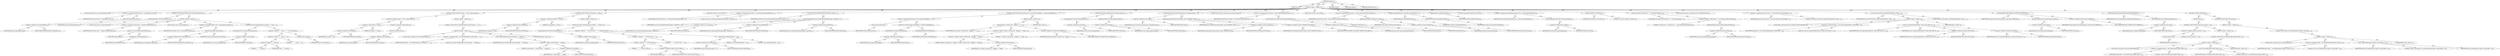 digraph "execute" {  
"111669149702" [label = <(METHOD,execute)<SUB>143</SUB>> ]
"115964116996" [label = <(PARAM,this)<SUB>143</SUB>> ]
"25769803784" [label = <(BLOCK,&lt;empty&gt;,&lt;empty&gt;)<SUB>143</SUB>> ]
"94489280514" [label = <(LOCAL,Enumeration iter: java.util.Enumeration)<SUB>146</SUB>> ]
"30064771113" [label = <(&lt;operator&gt;.assignment,Enumeration iter = optionalAttrs.keys())<SUB>146</SUB>> ]
"68719476770" [label = <(IDENTIFIER,iter,Enumeration iter = optionalAttrs.keys())<SUB>146</SUB>> ]
"30064771114" [label = <(keys,this.optionalAttrs.keys())<SUB>146</SUB>> ]
"30064771115" [label = <(&lt;operator&gt;.fieldAccess,this.optionalAttrs)<SUB>146</SUB>> ]
"68719476771" [label = <(IDENTIFIER,this,this.optionalAttrs.keys())> ]
"55834574865" [label = <(FIELD_IDENTIFIER,optionalAttrs,optionalAttrs)<SUB>146</SUB>> ]
"47244640256" [label = <(CONTROL_STRUCTURE,WHILE,while (iter.hasMoreElements()))<SUB>147</SUB>> ]
"30064771116" [label = <(hasMoreElements,iter.hasMoreElements())<SUB>147</SUB>> ]
"68719476772" [label = <(IDENTIFIER,iter,iter.hasMoreElements())<SUB>147</SUB>> ]
"25769803785" [label = <(BLOCK,&lt;empty&gt;,&lt;empty&gt;)<SUB>147</SUB>> ]
"94489280515" [label = <(LOCAL,String name: java.lang.String)<SUB>148</SUB>> ]
"30064771117" [label = <(&lt;operator&gt;.assignment,String name = (String) iter.nextElement())<SUB>148</SUB>> ]
"68719476773" [label = <(IDENTIFIER,name,String name = (String) iter.nextElement())<SUB>148</SUB>> ]
"30064771118" [label = <(&lt;operator&gt;.cast,(String) iter.nextElement())<SUB>148</SUB>> ]
"180388626434" [label = <(TYPE_REF,String,String)<SUB>148</SUB>> ]
"30064771119" [label = <(nextElement,iter.nextElement())<SUB>148</SUB>> ]
"68719476774" [label = <(IDENTIFIER,iter,iter.nextElement())<SUB>148</SUB>> ]
"94489280516" [label = <(LOCAL,Object value: java.lang.Object)<SUB>149</SUB>> ]
"30064771120" [label = <(&lt;operator&gt;.assignment,Object value = optionalAttrs.get(name))<SUB>149</SUB>> ]
"68719476775" [label = <(IDENTIFIER,value,Object value = optionalAttrs.get(name))<SUB>149</SUB>> ]
"30064771121" [label = <(get,this.optionalAttrs.get(name))<SUB>149</SUB>> ]
"30064771122" [label = <(&lt;operator&gt;.fieldAccess,this.optionalAttrs)<SUB>149</SUB>> ]
"68719476776" [label = <(IDENTIFIER,this,this.optionalAttrs.get(name))> ]
"55834574866" [label = <(FIELD_IDENTIFIER,optionalAttrs,optionalAttrs)<SUB>149</SUB>> ]
"68719476777" [label = <(IDENTIFIER,name,this.optionalAttrs.get(name))<SUB>149</SUB>> ]
"30064771123" [label = <(setValue,this.cmdl.createArgument().setValue(&quot;-&quot; + name ...)<SUB>150</SUB>> ]
"30064771124" [label = <(createArgument,this.cmdl.createArgument())<SUB>150</SUB>> ]
"30064771125" [label = <(&lt;operator&gt;.fieldAccess,this.cmdl)<SUB>150</SUB>> ]
"68719476778" [label = <(IDENTIFIER,this,this.cmdl.createArgument())> ]
"55834574867" [label = <(FIELD_IDENTIFIER,cmdl,cmdl)<SUB>150</SUB>> ]
"30064771126" [label = <(&lt;operator&gt;.addition,&quot;-&quot; + name + &quot;:&quot; + value.toString())<SUB>151</SUB>> ]
"30064771127" [label = <(&lt;operator&gt;.addition,&quot;-&quot; + name + &quot;:&quot;)<SUB>151</SUB>> ]
"30064771128" [label = <(&lt;operator&gt;.addition,&quot;-&quot; + name)<SUB>151</SUB>> ]
"90194313221" [label = <(LITERAL,&quot;-&quot;,&quot;-&quot; + name)<SUB>151</SUB>> ]
"68719476779" [label = <(IDENTIFIER,name,&quot;-&quot; + name)<SUB>151</SUB>> ]
"90194313222" [label = <(LITERAL,&quot;:&quot;,&quot;-&quot; + name + &quot;:&quot;)<SUB>151</SUB>> ]
"30064771129" [label = <(toString,value.toString())<SUB>151</SUB>> ]
"68719476780" [label = <(IDENTIFIER,value,value.toString())<SUB>151</SUB>> ]
"47244640257" [label = <(CONTROL_STRUCTURE,IF,if (target == null || !target.isFile()))<SUB>154</SUB>> ]
"30064771130" [label = <(&lt;operator&gt;.logicalOr,target == null || !target.isFile())<SUB>154</SUB>> ]
"30064771131" [label = <(&lt;operator&gt;.equals,target == null)<SUB>154</SUB>> ]
"30064771132" [label = <(&lt;operator&gt;.fieldAccess,this.target)<SUB>154</SUB>> ]
"68719476781" [label = <(IDENTIFIER,this,target == null)> ]
"55834574868" [label = <(FIELD_IDENTIFIER,target,target)<SUB>154</SUB>> ]
"90194313223" [label = <(LITERAL,null,target == null)<SUB>154</SUB>> ]
"30064771133" [label = <(&lt;operator&gt;.logicalNot,!target.isFile())<SUB>154</SUB>> ]
"30064771134" [label = <(isFile,this.target.isFile())<SUB>154</SUB>> ]
"30064771135" [label = <(&lt;operator&gt;.fieldAccess,this.target)<SUB>154</SUB>> ]
"68719476782" [label = <(IDENTIFIER,this,this.target.isFile())> ]
"55834574869" [label = <(FIELD_IDENTIFIER,target,target)<SUB>154</SUB>> ]
"25769803786" [label = <(BLOCK,&lt;empty&gt;,&lt;empty&gt;)<SUB>154</SUB>> ]
"30064771136" [label = <(&lt;operator&gt;.throw,throw new BuildException(&quot;Invalid target: &quot; + t...)<SUB>155</SUB>> ]
"25769803787" [label = <(BLOCK,&lt;empty&gt;,&lt;empty&gt;)<SUB>155</SUB>> ]
"94489280517" [label = <(LOCAL,$obj2: org.apache.tools.ant.BuildException)<SUB>155</SUB>> ]
"30064771137" [label = <(&lt;operator&gt;.assignment,$obj2 = new BuildException(&quot;Invalid target: &quot; +...)<SUB>155</SUB>> ]
"68719476783" [label = <(IDENTIFIER,$obj2,$obj2 = new BuildException(&quot;Invalid target: &quot; +...)<SUB>155</SUB>> ]
"30064771138" [label = <(&lt;operator&gt;.alloc,new BuildException(&quot;Invalid target: &quot; + target))<SUB>155</SUB>> ]
"30064771139" [label = <(&lt;init&gt;,new BuildException(&quot;Invalid target: &quot; + target))<SUB>155</SUB>> ]
"68719476784" [label = <(IDENTIFIER,$obj2,new BuildException(&quot;Invalid target: &quot; + target))<SUB>155</SUB>> ]
"30064771140" [label = <(&lt;operator&gt;.addition,&quot;Invalid target: &quot; + target)<SUB>155</SUB>> ]
"90194313224" [label = <(LITERAL,&quot;Invalid target: &quot;,&quot;Invalid target: &quot; + target)<SUB>155</SUB>> ]
"30064771141" [label = <(&lt;operator&gt;.fieldAccess,this.target)<SUB>155</SUB>> ]
"68719476785" [label = <(IDENTIFIER,this,&quot;Invalid target: &quot; + target)> ]
"55834574870" [label = <(FIELD_IDENTIFIER,target,target)<SUB>155</SUB>> ]
"68719476786" [label = <(IDENTIFIER,$obj2,&lt;empty&gt;)<SUB>155</SUB>> ]
"47244640258" [label = <(CONTROL_STRUCTURE,IF,if (outputFile != null))<SUB>158</SUB>> ]
"30064771142" [label = <(&lt;operator&gt;.notEquals,outputFile != null)<SUB>158</SUB>> ]
"30064771143" [label = <(&lt;operator&gt;.fieldAccess,this.outputFile)<SUB>158</SUB>> ]
"68719476787" [label = <(IDENTIFIER,this,outputFile != null)> ]
"55834574871" [label = <(FIELD_IDENTIFIER,outputFile,outputFile)<SUB>158</SUB>> ]
"90194313225" [label = <(LITERAL,null,outputFile != null)<SUB>158</SUB>> ]
"25769803788" [label = <(BLOCK,&lt;empty&gt;,&lt;empty&gt;)<SUB>158</SUB>> ]
"30064771144" [label = <(setValue,this.cmdl.createArgument().setValue(&quot;-&quot; + OUTPU...)<SUB>159</SUB>> ]
"30064771145" [label = <(createArgument,this.cmdl.createArgument())<SUB>159</SUB>> ]
"30064771146" [label = <(&lt;operator&gt;.fieldAccess,this.cmdl)<SUB>159</SUB>> ]
"68719476788" [label = <(IDENTIFIER,this,this.cmdl.createArgument())> ]
"55834574872" [label = <(FIELD_IDENTIFIER,cmdl,cmdl)<SUB>159</SUB>> ]
"30064771147" [label = <(&lt;operator&gt;.addition,&quot;-&quot; + OUTPUT_FILE + &quot;:&quot; + outputFile.replace('\...)<SUB>159</SUB>> ]
"30064771148" [label = <(&lt;operator&gt;.addition,&quot;-&quot; + OUTPUT_FILE + &quot;:&quot;)<SUB>159</SUB>> ]
"30064771149" [label = <(&lt;operator&gt;.addition,&quot;-&quot; + OUTPUT_FILE)<SUB>159</SUB>> ]
"90194313226" [label = <(LITERAL,&quot;-&quot;,&quot;-&quot; + OUTPUT_FILE)<SUB>159</SUB>> ]
"30064771150" [label = <(&lt;operator&gt;.fieldAccess,JJDoc.OUTPUT_FILE)<SUB>159</SUB>> ]
"180388626435" [label = <(TYPE_REF,JJDoc,JJDoc)<SUB>159</SUB>> ]
"55834574873" [label = <(FIELD_IDENTIFIER,OUTPUT_FILE,OUTPUT_FILE)<SUB>159</SUB>> ]
"90194313227" [label = <(LITERAL,&quot;:&quot;,&quot;-&quot; + OUTPUT_FILE + &quot;:&quot;)<SUB>159</SUB>> ]
"30064771151" [label = <(replace,this.outputFile.replace('\\', '/'))<SUB>160</SUB>> ]
"30064771152" [label = <(&lt;operator&gt;.fieldAccess,this.outputFile)<SUB>160</SUB>> ]
"68719476789" [label = <(IDENTIFIER,this,this.outputFile.replace('\\', '/'))> ]
"55834574874" [label = <(FIELD_IDENTIFIER,outputFile,outputFile)<SUB>160</SUB>> ]
"90194313228" [label = <(LITERAL,'\\',this.outputFile.replace('\\', '/'))<SUB>160</SUB>> ]
"90194313229" [label = <(LITERAL,'/',this.outputFile.replace('\\', '/'))<SUB>160</SUB>> ]
"94489280518" [label = <(LOCAL,File javaFile: java.io.File)<SUB>164</SUB>> ]
"30064771153" [label = <(&lt;operator&gt;.assignment,File javaFile = new File(createOutputFileName(t...)<SUB>164</SUB>> ]
"68719476790" [label = <(IDENTIFIER,javaFile,File javaFile = new File(createOutputFileName(t...)<SUB>164</SUB>> ]
"30064771154" [label = <(&lt;operator&gt;.alloc,new File(createOutputFileName(target, outputFil...)<SUB>164</SUB>> ]
"30064771155" [label = <(&lt;init&gt;,new File(createOutputFileName(target, outputFil...)<SUB>164</SUB>> ]
"68719476791" [label = <(IDENTIFIER,javaFile,new File(createOutputFileName(target, outputFil...)<SUB>164</SUB>> ]
"30064771156" [label = <(createOutputFileName,this.createOutputFileName(target, outputFile, p...)<SUB>164</SUB>> ]
"68719476740" [label = <(IDENTIFIER,this,this.createOutputFileName(target, outputFile, p...)<SUB>164</SUB>> ]
"30064771157" [label = <(&lt;operator&gt;.fieldAccess,this.target)<SUB>164</SUB>> ]
"68719476792" [label = <(IDENTIFIER,this,this.createOutputFileName(target, outputFile, p...)> ]
"55834574875" [label = <(FIELD_IDENTIFIER,target,target)<SUB>164</SUB>> ]
"30064771158" [label = <(&lt;operator&gt;.fieldAccess,this.outputFile)<SUB>164</SUB>> ]
"68719476793" [label = <(IDENTIFIER,this,this.createOutputFileName(target, outputFile, p...)> ]
"55834574876" [label = <(FIELD_IDENTIFIER,outputFile,outputFile)<SUB>164</SUB>> ]
"30064771159" [label = <(&lt;operator&gt;.fieldAccess,this.plainText)<SUB>165</SUB>> ]
"68719476794" [label = <(IDENTIFIER,this,this.createOutputFileName(target, outputFile, p...)> ]
"55834574877" [label = <(FIELD_IDENTIFIER,plainText,plainText)<SUB>165</SUB>> ]
"47244640259" [label = <(CONTROL_STRUCTURE,IF,if (javaFile.exists() &amp;&amp; target.lastModified() &lt; javaFile.lastModified()))<SUB>167</SUB>> ]
"30064771160" [label = <(&lt;operator&gt;.logicalAnd,javaFile.exists() &amp;&amp; target.lastModified() &lt; ja...)<SUB>167</SUB>> ]
"30064771161" [label = <(exists,javaFile.exists())<SUB>167</SUB>> ]
"68719476795" [label = <(IDENTIFIER,javaFile,javaFile.exists())<SUB>167</SUB>> ]
"30064771162" [label = <(&lt;operator&gt;.lessThan,target.lastModified() &lt; javaFile.lastModified())<SUB>168</SUB>> ]
"30064771163" [label = <(lastModified,this.target.lastModified())<SUB>168</SUB>> ]
"30064771164" [label = <(&lt;operator&gt;.fieldAccess,this.target)<SUB>168</SUB>> ]
"68719476796" [label = <(IDENTIFIER,this,this.target.lastModified())> ]
"55834574878" [label = <(FIELD_IDENTIFIER,target,target)<SUB>168</SUB>> ]
"30064771165" [label = <(lastModified,javaFile.lastModified())<SUB>168</SUB>> ]
"68719476797" [label = <(IDENTIFIER,javaFile,javaFile.lastModified())<SUB>168</SUB>> ]
"25769803789" [label = <(BLOCK,&lt;empty&gt;,&lt;empty&gt;)<SUB>168</SUB>> ]
"30064771166" [label = <(log,log(&quot;Target is already built - skipping (&quot; + ta...)<SUB>169</SUB>> ]
"68719476741" [label = <(IDENTIFIER,this,log(&quot;Target is already built - skipping (&quot; + ta...)<SUB>169</SUB>> ]
"30064771167" [label = <(&lt;operator&gt;.addition,&quot;Target is already built - skipping (&quot; + target...)<SUB>169</SUB>> ]
"30064771168" [label = <(&lt;operator&gt;.addition,&quot;Target is already built - skipping (&quot; + target)<SUB>169</SUB>> ]
"90194313230" [label = <(LITERAL,&quot;Target is already built - skipping (&quot;,&quot;Target is already built - skipping (&quot; + target)<SUB>169</SUB>> ]
"30064771169" [label = <(&lt;operator&gt;.fieldAccess,this.target)<SUB>169</SUB>> ]
"68719476798" [label = <(IDENTIFIER,this,&quot;Target is already built - skipping (&quot; + target)> ]
"55834574879" [label = <(FIELD_IDENTIFIER,target,target)<SUB>169</SUB>> ]
"90194313231" [label = <(LITERAL,&quot;)&quot;,&quot;Target is already built - skipping (&quot; + target...)<SUB>169</SUB>> ]
"30064771170" [label = <(&lt;operator&gt;.fieldAccess,Project.MSG_VERBOSE)<SUB>170</SUB>> ]
"68719476799" [label = <(IDENTIFIER,Project,log(&quot;Target is already built - skipping (&quot; + ta...)<SUB>170</SUB>> ]
"55834574880" [label = <(FIELD_IDENTIFIER,MSG_VERBOSE,MSG_VERBOSE)<SUB>170</SUB>> ]
"146028888064" [label = <(RETURN,return;,return;)<SUB>171</SUB>> ]
"30064771171" [label = <(setValue,this.cmdl.createArgument().setValue(target.getA...)<SUB>174</SUB>> ]
"30064771172" [label = <(createArgument,this.cmdl.createArgument())<SUB>174</SUB>> ]
"30064771173" [label = <(&lt;operator&gt;.fieldAccess,this.cmdl)<SUB>174</SUB>> ]
"68719476800" [label = <(IDENTIFIER,this,this.cmdl.createArgument())> ]
"55834574881" [label = <(FIELD_IDENTIFIER,cmdl,cmdl)<SUB>174</SUB>> ]
"30064771174" [label = <(getAbsolutePath,this.target.getAbsolutePath())<SUB>174</SUB>> ]
"30064771175" [label = <(&lt;operator&gt;.fieldAccess,this.target)<SUB>174</SUB>> ]
"68719476801" [label = <(IDENTIFIER,this,this.target.getAbsolutePath())> ]
"55834574882" [label = <(FIELD_IDENTIFIER,target,target)<SUB>174</SUB>> ]
"30064771176" [label = <(setClassname,this.cmdl.setClassname(JavaCC.getMainClass(java...)<SUB>176</SUB>> ]
"30064771177" [label = <(&lt;operator&gt;.fieldAccess,this.cmdl)<SUB>176</SUB>> ]
"68719476802" [label = <(IDENTIFIER,this,this.cmdl.setClassname(JavaCC.getMainClass(java...)> ]
"55834574883" [label = <(FIELD_IDENTIFIER,cmdl,cmdl)<SUB>176</SUB>> ]
"30064771178" [label = <(getMainClass,getMainClass(javaccHome, JavaCC.TASKDEF_TYPE_JJ...)<SUB>176</SUB>> ]
"68719476803" [label = <(IDENTIFIER,JavaCC,getMainClass(javaccHome, JavaCC.TASKDEF_TYPE_JJ...)<SUB>176</SUB>> ]
"30064771179" [label = <(&lt;operator&gt;.fieldAccess,this.javaccHome)<SUB>176</SUB>> ]
"68719476804" [label = <(IDENTIFIER,this,getMainClass(javaccHome, JavaCC.TASKDEF_TYPE_JJ...)> ]
"55834574884" [label = <(FIELD_IDENTIFIER,javaccHome,javaccHome)<SUB>176</SUB>> ]
"30064771180" [label = <(&lt;operator&gt;.fieldAccess,JavaCC.TASKDEF_TYPE_JJDOC)<SUB>177</SUB>> ]
"68719476805" [label = <(IDENTIFIER,JavaCC,getMainClass(javaccHome, JavaCC.TASKDEF_TYPE_JJ...)<SUB>177</SUB>> ]
"55834574885" [label = <(FIELD_IDENTIFIER,TASKDEF_TYPE_JJDOC,TASKDEF_TYPE_JJDOC)<SUB>177</SUB>> ]
"94489280519" [label = <(LOCAL,Path classpath: org.apache.tools.ant.types.Path)<SUB>179</SUB>> ]
"30064771181" [label = <(&lt;operator&gt;.assignment,Path classpath = cmdl.createClasspath(getProjec...)<SUB>179</SUB>> ]
"68719476806" [label = <(IDENTIFIER,classpath,Path classpath = cmdl.createClasspath(getProjec...)<SUB>179</SUB>> ]
"30064771182" [label = <(createClasspath,this.cmdl.createClasspath(getProject()))<SUB>179</SUB>> ]
"30064771183" [label = <(&lt;operator&gt;.fieldAccess,this.cmdl)<SUB>179</SUB>> ]
"68719476807" [label = <(IDENTIFIER,this,this.cmdl.createClasspath(getProject()))> ]
"55834574886" [label = <(FIELD_IDENTIFIER,cmdl,cmdl)<SUB>179</SUB>> ]
"30064771184" [label = <(getProject,getProject())<SUB>179</SUB>> ]
"68719476742" [label = <(IDENTIFIER,this,getProject())<SUB>179</SUB>> ]
"94489280520" [label = <(LOCAL,File javaccJar: java.io.File)<SUB>180</SUB>> ]
"30064771185" [label = <(&lt;operator&gt;.assignment,File javaccJar = JavaCC.getArchiveFile(javaccHome))<SUB>180</SUB>> ]
"68719476808" [label = <(IDENTIFIER,javaccJar,File javaccJar = JavaCC.getArchiveFile(javaccHome))<SUB>180</SUB>> ]
"30064771186" [label = <(getArchiveFile,getArchiveFile(javaccHome))<SUB>180</SUB>> ]
"68719476809" [label = <(IDENTIFIER,JavaCC,getArchiveFile(javaccHome))<SUB>180</SUB>> ]
"30064771187" [label = <(&lt;operator&gt;.fieldAccess,this.javaccHome)<SUB>180</SUB>> ]
"68719476810" [label = <(IDENTIFIER,this,getArchiveFile(javaccHome))> ]
"55834574887" [label = <(FIELD_IDENTIFIER,javaccHome,javaccHome)<SUB>180</SUB>> ]
"30064771188" [label = <(setPath,createPathElement().setPath(javaccJar.getAbsolu...)<SUB>181</SUB>> ]
"30064771189" [label = <(createPathElement,createPathElement())<SUB>181</SUB>> ]
"68719476811" [label = <(IDENTIFIER,classpath,createPathElement())<SUB>181</SUB>> ]
"30064771190" [label = <(getAbsolutePath,javaccJar.getAbsolutePath())<SUB>181</SUB>> ]
"68719476812" [label = <(IDENTIFIER,javaccJar,javaccJar.getAbsolutePath())<SUB>181</SUB>> ]
"30064771191" [label = <(addJavaRuntime,addJavaRuntime())<SUB>182</SUB>> ]
"68719476813" [label = <(IDENTIFIER,classpath,addJavaRuntime())<SUB>182</SUB>> ]
"94489280521" [label = <(LOCAL,Commandline.Argument arg: ANY)<SUB>184</SUB>> ]
"30064771192" [label = <(&lt;operator&gt;.assignment,Commandline.Argument arg = cmdl.createVmArgument())<SUB>184</SUB>> ]
"68719476814" [label = <(IDENTIFIER,arg,Commandline.Argument arg = cmdl.createVmArgument())<SUB>184</SUB>> ]
"30064771193" [label = <(createVmArgument,this.cmdl.createVmArgument())<SUB>184</SUB>> ]
"30064771194" [label = <(&lt;operator&gt;.fieldAccess,this.cmdl)<SUB>184</SUB>> ]
"68719476815" [label = <(IDENTIFIER,this,this.cmdl.createVmArgument())> ]
"55834574888" [label = <(FIELD_IDENTIFIER,cmdl,cmdl)<SUB>184</SUB>> ]
"30064771195" [label = <(setValue,setValue(&quot;-mx140M&quot;))<SUB>185</SUB>> ]
"68719476816" [label = <(IDENTIFIER,arg,setValue(&quot;-mx140M&quot;))<SUB>185</SUB>> ]
"90194313232" [label = <(LITERAL,&quot;-mx140M&quot;,setValue(&quot;-mx140M&quot;))<SUB>185</SUB>> ]
"30064771196" [label = <(setValue,setValue(&quot;-Dinstall.root=&quot; + javaccHome.getAbso...)<SUB>186</SUB>> ]
"68719476817" [label = <(IDENTIFIER,arg,setValue(&quot;-Dinstall.root=&quot; + javaccHome.getAbso...)<SUB>186</SUB>> ]
"30064771197" [label = <(&lt;operator&gt;.addition,&quot;-Dinstall.root=&quot; + javaccHome.getAbsolutePath())<SUB>186</SUB>> ]
"90194313233" [label = <(LITERAL,&quot;-Dinstall.root=&quot;,&quot;-Dinstall.root=&quot; + javaccHome.getAbsolutePath())<SUB>186</SUB>> ]
"30064771198" [label = <(getAbsolutePath,this.javaccHome.getAbsolutePath())<SUB>186</SUB>> ]
"30064771199" [label = <(&lt;operator&gt;.fieldAccess,this.javaccHome)<SUB>186</SUB>> ]
"68719476818" [label = <(IDENTIFIER,this,this.javaccHome.getAbsolutePath())> ]
"55834574889" [label = <(FIELD_IDENTIFIER,javaccHome,javaccHome)<SUB>186</SUB>> ]
"94489280522" [label = <(LOCAL,Execute process: org.apache.tools.ant.taskdefs.Execute)<SUB>188</SUB>> ]
"30064771200" [label = <(&lt;operator&gt;.assignment,Execute process = new Execute(new LogStreamHand...)<SUB>188</SUB>> ]
"68719476819" [label = <(IDENTIFIER,process,Execute process = new Execute(new LogStreamHand...)<SUB>188</SUB>> ]
"30064771201" [label = <(&lt;operator&gt;.alloc,new Execute(new LogStreamHandler(this, Project....)<SUB>189</SUB>> ]
"30064771202" [label = <(&lt;init&gt;,new Execute(new LogStreamHandler(this, Project....)<SUB>189</SUB>> ]
"68719476820" [label = <(IDENTIFIER,process,new Execute(new LogStreamHandler(this, Project....)<SUB>188</SUB>> ]
"25769803790" [label = <(BLOCK,&lt;empty&gt;,&lt;empty&gt;)<SUB>189</SUB>> ]
"94489280523" [label = <(LOCAL,$obj3: org.apache.tools.ant.taskdefs.LogStreamHandler)<SUB>189</SUB>> ]
"30064771203" [label = <(&lt;operator&gt;.assignment,$obj3 = new LogStreamHandler(this, Project.MSG_...)<SUB>189</SUB>> ]
"68719476821" [label = <(IDENTIFIER,$obj3,$obj3 = new LogStreamHandler(this, Project.MSG_...)<SUB>189</SUB>> ]
"30064771204" [label = <(&lt;operator&gt;.alloc,new LogStreamHandler(this, Project.MSG_INFO, Pr...)<SUB>189</SUB>> ]
"30064771205" [label = <(&lt;init&gt;,new LogStreamHandler(this, Project.MSG_INFO, Pr...)<SUB>189</SUB>> ]
"68719476822" [label = <(IDENTIFIER,$obj3,new LogStreamHandler(this, Project.MSG_INFO, Pr...)<SUB>189</SUB>> ]
"68719476743" [label = <(IDENTIFIER,this,new LogStreamHandler(this, Project.MSG_INFO, Pr...)<SUB>189</SUB>> ]
"30064771206" [label = <(&lt;operator&gt;.fieldAccess,Project.MSG_INFO)<SUB>190</SUB>> ]
"68719476823" [label = <(IDENTIFIER,Project,new LogStreamHandler(this, Project.MSG_INFO, Pr...)<SUB>190</SUB>> ]
"55834574890" [label = <(FIELD_IDENTIFIER,MSG_INFO,MSG_INFO)<SUB>190</SUB>> ]
"30064771207" [label = <(&lt;operator&gt;.fieldAccess,Project.MSG_INFO)<SUB>191</SUB>> ]
"68719476824" [label = <(IDENTIFIER,Project,new LogStreamHandler(this, Project.MSG_INFO, Pr...)<SUB>191</SUB>> ]
"55834574891" [label = <(FIELD_IDENTIFIER,MSG_INFO,MSG_INFO)<SUB>191</SUB>> ]
"68719476825" [label = <(IDENTIFIER,$obj3,&lt;empty&gt;)<SUB>189</SUB>> ]
"90194313234" [label = <(LITERAL,null,new Execute(new LogStreamHandler(this, Project....)<SUB>192</SUB>> ]
"30064771208" [label = <(log,log(cmdl.describeCommand(), Project.MSG_VERBOSE))<SUB>193</SUB>> ]
"68719476744" [label = <(IDENTIFIER,this,log(cmdl.describeCommand(), Project.MSG_VERBOSE))<SUB>193</SUB>> ]
"30064771209" [label = <(describeCommand,this.cmdl.describeCommand())<SUB>193</SUB>> ]
"30064771210" [label = <(&lt;operator&gt;.fieldAccess,this.cmdl)<SUB>193</SUB>> ]
"68719476826" [label = <(IDENTIFIER,this,this.cmdl.describeCommand())> ]
"55834574892" [label = <(FIELD_IDENTIFIER,cmdl,cmdl)<SUB>193</SUB>> ]
"30064771211" [label = <(&lt;operator&gt;.fieldAccess,Project.MSG_VERBOSE)<SUB>193</SUB>> ]
"68719476827" [label = <(IDENTIFIER,Project,log(cmdl.describeCommand(), Project.MSG_VERBOSE))<SUB>193</SUB>> ]
"55834574893" [label = <(FIELD_IDENTIFIER,MSG_VERBOSE,MSG_VERBOSE)<SUB>193</SUB>> ]
"30064771212" [label = <(setCommandline,setCommandline(cmdl.getCommandline()))<SUB>194</SUB>> ]
"68719476828" [label = <(IDENTIFIER,process,setCommandline(cmdl.getCommandline()))<SUB>194</SUB>> ]
"30064771213" [label = <(getCommandline,this.cmdl.getCommandline())<SUB>194</SUB>> ]
"30064771214" [label = <(&lt;operator&gt;.fieldAccess,this.cmdl)<SUB>194</SUB>> ]
"68719476829" [label = <(IDENTIFIER,this,this.cmdl.getCommandline())> ]
"55834574894" [label = <(FIELD_IDENTIFIER,cmdl,cmdl)<SUB>194</SUB>> ]
"47244640260" [label = <(CONTROL_STRUCTURE,TRY,try)<SUB>196</SUB>> ]
"25769803791" [label = <(BLOCK,try,try)<SUB>196</SUB>> ]
"47244640261" [label = <(CONTROL_STRUCTURE,IF,if (process.execute() != 0))<SUB>197</SUB>> ]
"30064771215" [label = <(&lt;operator&gt;.notEquals,process.execute() != 0)<SUB>197</SUB>> ]
"30064771216" [label = <(execute,execute())<SUB>197</SUB>> ]
"68719476830" [label = <(IDENTIFIER,process,execute())<SUB>197</SUB>> ]
"90194313235" [label = <(LITERAL,0,process.execute() != 0)<SUB>197</SUB>> ]
"25769803792" [label = <(BLOCK,&lt;empty&gt;,&lt;empty&gt;)<SUB>197</SUB>> ]
"30064771217" [label = <(&lt;operator&gt;.throw,throw new BuildException(&quot;JJDoc failed.&quot;);)<SUB>198</SUB>> ]
"25769803793" [label = <(BLOCK,&lt;empty&gt;,&lt;empty&gt;)<SUB>198</SUB>> ]
"94489280524" [label = <(LOCAL,$obj4: org.apache.tools.ant.BuildException)<SUB>198</SUB>> ]
"30064771218" [label = <(&lt;operator&gt;.assignment,$obj4 = new BuildException(&quot;JJDoc failed.&quot;))<SUB>198</SUB>> ]
"68719476831" [label = <(IDENTIFIER,$obj4,$obj4 = new BuildException(&quot;JJDoc failed.&quot;))<SUB>198</SUB>> ]
"30064771219" [label = <(&lt;operator&gt;.alloc,new BuildException(&quot;JJDoc failed.&quot;))<SUB>198</SUB>> ]
"30064771220" [label = <(&lt;init&gt;,new BuildException(&quot;JJDoc failed.&quot;))<SUB>198</SUB>> ]
"68719476832" [label = <(IDENTIFIER,$obj4,new BuildException(&quot;JJDoc failed.&quot;))<SUB>198</SUB>> ]
"90194313236" [label = <(LITERAL,&quot;JJDoc failed.&quot;,new BuildException(&quot;JJDoc failed.&quot;))<SUB>198</SUB>> ]
"68719476833" [label = <(IDENTIFIER,$obj4,&lt;empty&gt;)<SUB>198</SUB>> ]
"47244640262" [label = <(CONTROL_STRUCTURE,CATCH,catch)<SUB>200</SUB>> ]
"25769803794" [label = <(BLOCK,&lt;empty&gt;,&lt;empty&gt;)<SUB>200</SUB>> ]
"30064771221" [label = <(&lt;operator&gt;.throw,throw new BuildException(&quot;Failed to launch JJDo...)<SUB>201</SUB>> ]
"25769803795" [label = <(BLOCK,&lt;empty&gt;,&lt;empty&gt;)<SUB>201</SUB>> ]
"94489280525" [label = <(LOCAL,$obj5: org.apache.tools.ant.BuildException)<SUB>201</SUB>> ]
"30064771222" [label = <(&lt;operator&gt;.assignment,$obj5 = new BuildException(&quot;Failed to launch JJ...)<SUB>201</SUB>> ]
"68719476834" [label = <(IDENTIFIER,$obj5,$obj5 = new BuildException(&quot;Failed to launch JJ...)<SUB>201</SUB>> ]
"30064771223" [label = <(&lt;operator&gt;.alloc,new BuildException(&quot;Failed to launch JJDoc&quot;, e))<SUB>201</SUB>> ]
"30064771224" [label = <(&lt;init&gt;,new BuildException(&quot;Failed to launch JJDoc&quot;, e))<SUB>201</SUB>> ]
"68719476835" [label = <(IDENTIFIER,$obj5,new BuildException(&quot;Failed to launch JJDoc&quot;, e))<SUB>201</SUB>> ]
"90194313237" [label = <(LITERAL,&quot;Failed to launch JJDoc&quot;,new BuildException(&quot;Failed to launch JJDoc&quot;, e))<SUB>201</SUB>> ]
"68719476836" [label = <(IDENTIFIER,e,new BuildException(&quot;Failed to launch JJDoc&quot;, e))<SUB>201</SUB>> ]
"68719476837" [label = <(IDENTIFIER,$obj5,&lt;empty&gt;)<SUB>201</SUB>> ]
"133143986204" [label = <(MODIFIER,PUBLIC)> ]
"133143986205" [label = <(MODIFIER,VIRTUAL)> ]
"128849018886" [label = <(METHOD_RETURN,void)<SUB>143</SUB>> ]
  "111669149702" -> "115964116996"  [ label = "AST: "] 
  "111669149702" -> "25769803784"  [ label = "AST: "] 
  "111669149702" -> "133143986204"  [ label = "AST: "] 
  "111669149702" -> "133143986205"  [ label = "AST: "] 
  "111669149702" -> "128849018886"  [ label = "AST: "] 
  "25769803784" -> "94489280514"  [ label = "AST: "] 
  "25769803784" -> "30064771113"  [ label = "AST: "] 
  "25769803784" -> "47244640256"  [ label = "AST: "] 
  "25769803784" -> "47244640257"  [ label = "AST: "] 
  "25769803784" -> "47244640258"  [ label = "AST: "] 
  "25769803784" -> "94489280518"  [ label = "AST: "] 
  "25769803784" -> "30064771153"  [ label = "AST: "] 
  "25769803784" -> "30064771155"  [ label = "AST: "] 
  "25769803784" -> "47244640259"  [ label = "AST: "] 
  "25769803784" -> "30064771171"  [ label = "AST: "] 
  "25769803784" -> "30064771176"  [ label = "AST: "] 
  "25769803784" -> "94489280519"  [ label = "AST: "] 
  "25769803784" -> "30064771181"  [ label = "AST: "] 
  "25769803784" -> "94489280520"  [ label = "AST: "] 
  "25769803784" -> "30064771185"  [ label = "AST: "] 
  "25769803784" -> "30064771188"  [ label = "AST: "] 
  "25769803784" -> "30064771191"  [ label = "AST: "] 
  "25769803784" -> "94489280521"  [ label = "AST: "] 
  "25769803784" -> "30064771192"  [ label = "AST: "] 
  "25769803784" -> "30064771195"  [ label = "AST: "] 
  "25769803784" -> "30064771196"  [ label = "AST: "] 
  "25769803784" -> "94489280522"  [ label = "AST: "] 
  "25769803784" -> "30064771200"  [ label = "AST: "] 
  "25769803784" -> "30064771202"  [ label = "AST: "] 
  "25769803784" -> "30064771208"  [ label = "AST: "] 
  "25769803784" -> "30064771212"  [ label = "AST: "] 
  "25769803784" -> "47244640260"  [ label = "AST: "] 
  "30064771113" -> "68719476770"  [ label = "AST: "] 
  "30064771113" -> "30064771114"  [ label = "AST: "] 
  "30064771114" -> "30064771115"  [ label = "AST: "] 
  "30064771115" -> "68719476771"  [ label = "AST: "] 
  "30064771115" -> "55834574865"  [ label = "AST: "] 
  "47244640256" -> "30064771116"  [ label = "AST: "] 
  "47244640256" -> "25769803785"  [ label = "AST: "] 
  "30064771116" -> "68719476772"  [ label = "AST: "] 
  "25769803785" -> "94489280515"  [ label = "AST: "] 
  "25769803785" -> "30064771117"  [ label = "AST: "] 
  "25769803785" -> "94489280516"  [ label = "AST: "] 
  "25769803785" -> "30064771120"  [ label = "AST: "] 
  "25769803785" -> "30064771123"  [ label = "AST: "] 
  "30064771117" -> "68719476773"  [ label = "AST: "] 
  "30064771117" -> "30064771118"  [ label = "AST: "] 
  "30064771118" -> "180388626434"  [ label = "AST: "] 
  "30064771118" -> "30064771119"  [ label = "AST: "] 
  "30064771119" -> "68719476774"  [ label = "AST: "] 
  "30064771120" -> "68719476775"  [ label = "AST: "] 
  "30064771120" -> "30064771121"  [ label = "AST: "] 
  "30064771121" -> "30064771122"  [ label = "AST: "] 
  "30064771121" -> "68719476777"  [ label = "AST: "] 
  "30064771122" -> "68719476776"  [ label = "AST: "] 
  "30064771122" -> "55834574866"  [ label = "AST: "] 
  "30064771123" -> "30064771124"  [ label = "AST: "] 
  "30064771123" -> "30064771126"  [ label = "AST: "] 
  "30064771124" -> "30064771125"  [ label = "AST: "] 
  "30064771125" -> "68719476778"  [ label = "AST: "] 
  "30064771125" -> "55834574867"  [ label = "AST: "] 
  "30064771126" -> "30064771127"  [ label = "AST: "] 
  "30064771126" -> "30064771129"  [ label = "AST: "] 
  "30064771127" -> "30064771128"  [ label = "AST: "] 
  "30064771127" -> "90194313222"  [ label = "AST: "] 
  "30064771128" -> "90194313221"  [ label = "AST: "] 
  "30064771128" -> "68719476779"  [ label = "AST: "] 
  "30064771129" -> "68719476780"  [ label = "AST: "] 
  "47244640257" -> "30064771130"  [ label = "AST: "] 
  "47244640257" -> "25769803786"  [ label = "AST: "] 
  "30064771130" -> "30064771131"  [ label = "AST: "] 
  "30064771130" -> "30064771133"  [ label = "AST: "] 
  "30064771131" -> "30064771132"  [ label = "AST: "] 
  "30064771131" -> "90194313223"  [ label = "AST: "] 
  "30064771132" -> "68719476781"  [ label = "AST: "] 
  "30064771132" -> "55834574868"  [ label = "AST: "] 
  "30064771133" -> "30064771134"  [ label = "AST: "] 
  "30064771134" -> "30064771135"  [ label = "AST: "] 
  "30064771135" -> "68719476782"  [ label = "AST: "] 
  "30064771135" -> "55834574869"  [ label = "AST: "] 
  "25769803786" -> "30064771136"  [ label = "AST: "] 
  "30064771136" -> "25769803787"  [ label = "AST: "] 
  "25769803787" -> "94489280517"  [ label = "AST: "] 
  "25769803787" -> "30064771137"  [ label = "AST: "] 
  "25769803787" -> "30064771139"  [ label = "AST: "] 
  "25769803787" -> "68719476786"  [ label = "AST: "] 
  "30064771137" -> "68719476783"  [ label = "AST: "] 
  "30064771137" -> "30064771138"  [ label = "AST: "] 
  "30064771139" -> "68719476784"  [ label = "AST: "] 
  "30064771139" -> "30064771140"  [ label = "AST: "] 
  "30064771140" -> "90194313224"  [ label = "AST: "] 
  "30064771140" -> "30064771141"  [ label = "AST: "] 
  "30064771141" -> "68719476785"  [ label = "AST: "] 
  "30064771141" -> "55834574870"  [ label = "AST: "] 
  "47244640258" -> "30064771142"  [ label = "AST: "] 
  "47244640258" -> "25769803788"  [ label = "AST: "] 
  "30064771142" -> "30064771143"  [ label = "AST: "] 
  "30064771142" -> "90194313225"  [ label = "AST: "] 
  "30064771143" -> "68719476787"  [ label = "AST: "] 
  "30064771143" -> "55834574871"  [ label = "AST: "] 
  "25769803788" -> "30064771144"  [ label = "AST: "] 
  "30064771144" -> "30064771145"  [ label = "AST: "] 
  "30064771144" -> "30064771147"  [ label = "AST: "] 
  "30064771145" -> "30064771146"  [ label = "AST: "] 
  "30064771146" -> "68719476788"  [ label = "AST: "] 
  "30064771146" -> "55834574872"  [ label = "AST: "] 
  "30064771147" -> "30064771148"  [ label = "AST: "] 
  "30064771147" -> "30064771151"  [ label = "AST: "] 
  "30064771148" -> "30064771149"  [ label = "AST: "] 
  "30064771148" -> "90194313227"  [ label = "AST: "] 
  "30064771149" -> "90194313226"  [ label = "AST: "] 
  "30064771149" -> "30064771150"  [ label = "AST: "] 
  "30064771150" -> "180388626435"  [ label = "AST: "] 
  "30064771150" -> "55834574873"  [ label = "AST: "] 
  "30064771151" -> "30064771152"  [ label = "AST: "] 
  "30064771151" -> "90194313228"  [ label = "AST: "] 
  "30064771151" -> "90194313229"  [ label = "AST: "] 
  "30064771152" -> "68719476789"  [ label = "AST: "] 
  "30064771152" -> "55834574874"  [ label = "AST: "] 
  "30064771153" -> "68719476790"  [ label = "AST: "] 
  "30064771153" -> "30064771154"  [ label = "AST: "] 
  "30064771155" -> "68719476791"  [ label = "AST: "] 
  "30064771155" -> "30064771156"  [ label = "AST: "] 
  "30064771156" -> "68719476740"  [ label = "AST: "] 
  "30064771156" -> "30064771157"  [ label = "AST: "] 
  "30064771156" -> "30064771158"  [ label = "AST: "] 
  "30064771156" -> "30064771159"  [ label = "AST: "] 
  "30064771157" -> "68719476792"  [ label = "AST: "] 
  "30064771157" -> "55834574875"  [ label = "AST: "] 
  "30064771158" -> "68719476793"  [ label = "AST: "] 
  "30064771158" -> "55834574876"  [ label = "AST: "] 
  "30064771159" -> "68719476794"  [ label = "AST: "] 
  "30064771159" -> "55834574877"  [ label = "AST: "] 
  "47244640259" -> "30064771160"  [ label = "AST: "] 
  "47244640259" -> "25769803789"  [ label = "AST: "] 
  "30064771160" -> "30064771161"  [ label = "AST: "] 
  "30064771160" -> "30064771162"  [ label = "AST: "] 
  "30064771161" -> "68719476795"  [ label = "AST: "] 
  "30064771162" -> "30064771163"  [ label = "AST: "] 
  "30064771162" -> "30064771165"  [ label = "AST: "] 
  "30064771163" -> "30064771164"  [ label = "AST: "] 
  "30064771164" -> "68719476796"  [ label = "AST: "] 
  "30064771164" -> "55834574878"  [ label = "AST: "] 
  "30064771165" -> "68719476797"  [ label = "AST: "] 
  "25769803789" -> "30064771166"  [ label = "AST: "] 
  "25769803789" -> "146028888064"  [ label = "AST: "] 
  "30064771166" -> "68719476741"  [ label = "AST: "] 
  "30064771166" -> "30064771167"  [ label = "AST: "] 
  "30064771166" -> "30064771170"  [ label = "AST: "] 
  "30064771167" -> "30064771168"  [ label = "AST: "] 
  "30064771167" -> "90194313231"  [ label = "AST: "] 
  "30064771168" -> "90194313230"  [ label = "AST: "] 
  "30064771168" -> "30064771169"  [ label = "AST: "] 
  "30064771169" -> "68719476798"  [ label = "AST: "] 
  "30064771169" -> "55834574879"  [ label = "AST: "] 
  "30064771170" -> "68719476799"  [ label = "AST: "] 
  "30064771170" -> "55834574880"  [ label = "AST: "] 
  "30064771171" -> "30064771172"  [ label = "AST: "] 
  "30064771171" -> "30064771174"  [ label = "AST: "] 
  "30064771172" -> "30064771173"  [ label = "AST: "] 
  "30064771173" -> "68719476800"  [ label = "AST: "] 
  "30064771173" -> "55834574881"  [ label = "AST: "] 
  "30064771174" -> "30064771175"  [ label = "AST: "] 
  "30064771175" -> "68719476801"  [ label = "AST: "] 
  "30064771175" -> "55834574882"  [ label = "AST: "] 
  "30064771176" -> "30064771177"  [ label = "AST: "] 
  "30064771176" -> "30064771178"  [ label = "AST: "] 
  "30064771177" -> "68719476802"  [ label = "AST: "] 
  "30064771177" -> "55834574883"  [ label = "AST: "] 
  "30064771178" -> "68719476803"  [ label = "AST: "] 
  "30064771178" -> "30064771179"  [ label = "AST: "] 
  "30064771178" -> "30064771180"  [ label = "AST: "] 
  "30064771179" -> "68719476804"  [ label = "AST: "] 
  "30064771179" -> "55834574884"  [ label = "AST: "] 
  "30064771180" -> "68719476805"  [ label = "AST: "] 
  "30064771180" -> "55834574885"  [ label = "AST: "] 
  "30064771181" -> "68719476806"  [ label = "AST: "] 
  "30064771181" -> "30064771182"  [ label = "AST: "] 
  "30064771182" -> "30064771183"  [ label = "AST: "] 
  "30064771182" -> "30064771184"  [ label = "AST: "] 
  "30064771183" -> "68719476807"  [ label = "AST: "] 
  "30064771183" -> "55834574886"  [ label = "AST: "] 
  "30064771184" -> "68719476742"  [ label = "AST: "] 
  "30064771185" -> "68719476808"  [ label = "AST: "] 
  "30064771185" -> "30064771186"  [ label = "AST: "] 
  "30064771186" -> "68719476809"  [ label = "AST: "] 
  "30064771186" -> "30064771187"  [ label = "AST: "] 
  "30064771187" -> "68719476810"  [ label = "AST: "] 
  "30064771187" -> "55834574887"  [ label = "AST: "] 
  "30064771188" -> "30064771189"  [ label = "AST: "] 
  "30064771188" -> "30064771190"  [ label = "AST: "] 
  "30064771189" -> "68719476811"  [ label = "AST: "] 
  "30064771190" -> "68719476812"  [ label = "AST: "] 
  "30064771191" -> "68719476813"  [ label = "AST: "] 
  "30064771192" -> "68719476814"  [ label = "AST: "] 
  "30064771192" -> "30064771193"  [ label = "AST: "] 
  "30064771193" -> "30064771194"  [ label = "AST: "] 
  "30064771194" -> "68719476815"  [ label = "AST: "] 
  "30064771194" -> "55834574888"  [ label = "AST: "] 
  "30064771195" -> "68719476816"  [ label = "AST: "] 
  "30064771195" -> "90194313232"  [ label = "AST: "] 
  "30064771196" -> "68719476817"  [ label = "AST: "] 
  "30064771196" -> "30064771197"  [ label = "AST: "] 
  "30064771197" -> "90194313233"  [ label = "AST: "] 
  "30064771197" -> "30064771198"  [ label = "AST: "] 
  "30064771198" -> "30064771199"  [ label = "AST: "] 
  "30064771199" -> "68719476818"  [ label = "AST: "] 
  "30064771199" -> "55834574889"  [ label = "AST: "] 
  "30064771200" -> "68719476819"  [ label = "AST: "] 
  "30064771200" -> "30064771201"  [ label = "AST: "] 
  "30064771202" -> "68719476820"  [ label = "AST: "] 
  "30064771202" -> "25769803790"  [ label = "AST: "] 
  "30064771202" -> "90194313234"  [ label = "AST: "] 
  "25769803790" -> "94489280523"  [ label = "AST: "] 
  "25769803790" -> "30064771203"  [ label = "AST: "] 
  "25769803790" -> "30064771205"  [ label = "AST: "] 
  "25769803790" -> "68719476825"  [ label = "AST: "] 
  "30064771203" -> "68719476821"  [ label = "AST: "] 
  "30064771203" -> "30064771204"  [ label = "AST: "] 
  "30064771205" -> "68719476822"  [ label = "AST: "] 
  "30064771205" -> "68719476743"  [ label = "AST: "] 
  "30064771205" -> "30064771206"  [ label = "AST: "] 
  "30064771205" -> "30064771207"  [ label = "AST: "] 
  "30064771206" -> "68719476823"  [ label = "AST: "] 
  "30064771206" -> "55834574890"  [ label = "AST: "] 
  "30064771207" -> "68719476824"  [ label = "AST: "] 
  "30064771207" -> "55834574891"  [ label = "AST: "] 
  "30064771208" -> "68719476744"  [ label = "AST: "] 
  "30064771208" -> "30064771209"  [ label = "AST: "] 
  "30064771208" -> "30064771211"  [ label = "AST: "] 
  "30064771209" -> "30064771210"  [ label = "AST: "] 
  "30064771210" -> "68719476826"  [ label = "AST: "] 
  "30064771210" -> "55834574892"  [ label = "AST: "] 
  "30064771211" -> "68719476827"  [ label = "AST: "] 
  "30064771211" -> "55834574893"  [ label = "AST: "] 
  "30064771212" -> "68719476828"  [ label = "AST: "] 
  "30064771212" -> "30064771213"  [ label = "AST: "] 
  "30064771213" -> "30064771214"  [ label = "AST: "] 
  "30064771214" -> "68719476829"  [ label = "AST: "] 
  "30064771214" -> "55834574894"  [ label = "AST: "] 
  "47244640260" -> "25769803791"  [ label = "AST: "] 
  "47244640260" -> "47244640262"  [ label = "AST: "] 
  "25769803791" -> "47244640261"  [ label = "AST: "] 
  "47244640261" -> "30064771215"  [ label = "AST: "] 
  "47244640261" -> "25769803792"  [ label = "AST: "] 
  "30064771215" -> "30064771216"  [ label = "AST: "] 
  "30064771215" -> "90194313235"  [ label = "AST: "] 
  "30064771216" -> "68719476830"  [ label = "AST: "] 
  "25769803792" -> "30064771217"  [ label = "AST: "] 
  "30064771217" -> "25769803793"  [ label = "AST: "] 
  "25769803793" -> "94489280524"  [ label = "AST: "] 
  "25769803793" -> "30064771218"  [ label = "AST: "] 
  "25769803793" -> "30064771220"  [ label = "AST: "] 
  "25769803793" -> "68719476833"  [ label = "AST: "] 
  "30064771218" -> "68719476831"  [ label = "AST: "] 
  "30064771218" -> "30064771219"  [ label = "AST: "] 
  "30064771220" -> "68719476832"  [ label = "AST: "] 
  "30064771220" -> "90194313236"  [ label = "AST: "] 
  "47244640262" -> "25769803794"  [ label = "AST: "] 
  "25769803794" -> "30064771221"  [ label = "AST: "] 
  "30064771221" -> "25769803795"  [ label = "AST: "] 
  "25769803795" -> "94489280525"  [ label = "AST: "] 
  "25769803795" -> "30064771222"  [ label = "AST: "] 
  "25769803795" -> "30064771224"  [ label = "AST: "] 
  "25769803795" -> "68719476837"  [ label = "AST: "] 
  "30064771222" -> "68719476834"  [ label = "AST: "] 
  "30064771222" -> "30064771223"  [ label = "AST: "] 
  "30064771224" -> "68719476835"  [ label = "AST: "] 
  "30064771224" -> "90194313237"  [ label = "AST: "] 
  "30064771224" -> "68719476836"  [ label = "AST: "] 
  "111669149702" -> "115964116996"  [ label = "DDG: "] 
}
